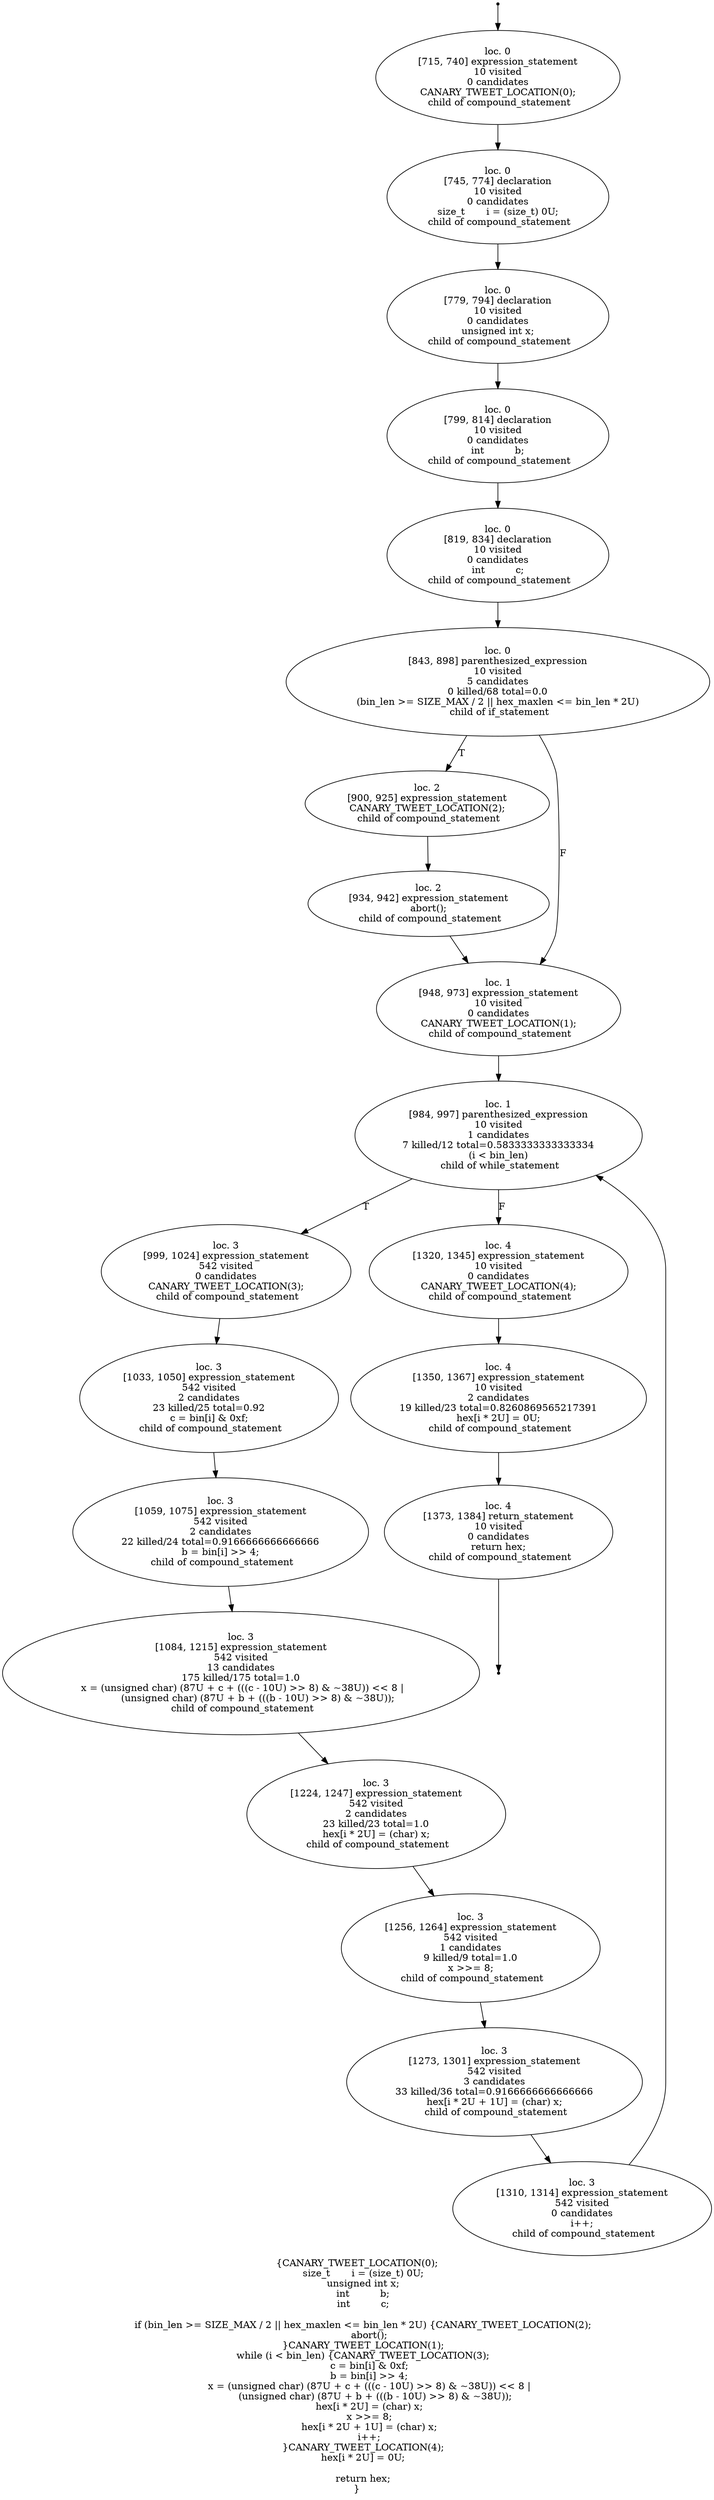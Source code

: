 digraph hydro_bin2hex_localised_3 {
	initial [shape=point]
	initial -> "loc. 0
[715, 740] expression_statement
10 visited
0 candidates
 CANARY_TWEET_LOCATION(0); 
 child of compound_statement"
	final [shape=point]
	"loc. 4
[1373, 1384] return_statement
10 visited
0 candidates
 return hex; 
 child of compound_statement" -> final
	"loc. 0
[715, 740] expression_statement
10 visited
0 candidates
 CANARY_TWEET_LOCATION(0); 
 child of compound_statement"
	"loc. 0
[715, 740] expression_statement
10 visited
0 candidates
 CANARY_TWEET_LOCATION(0); 
 child of compound_statement" -> "loc. 0
[745, 774] declaration
10 visited
0 candidates
 size_t       i = (size_t) 0U; 
 child of compound_statement"
	"loc. 0
[745, 774] declaration
10 visited
0 candidates
 size_t       i = (size_t) 0U; 
 child of compound_statement"
	"loc. 0
[745, 774] declaration
10 visited
0 candidates
 size_t       i = (size_t) 0U; 
 child of compound_statement" -> "loc. 0
[779, 794] declaration
10 visited
0 candidates
 unsigned int x; 
 child of compound_statement"
	"loc. 0
[779, 794] declaration
10 visited
0 candidates
 unsigned int x; 
 child of compound_statement"
	"loc. 0
[779, 794] declaration
10 visited
0 candidates
 unsigned int x; 
 child of compound_statement" -> "loc. 0
[799, 814] declaration
10 visited
0 candidates
 int          b; 
 child of compound_statement"
	"loc. 0
[799, 814] declaration
10 visited
0 candidates
 int          b; 
 child of compound_statement"
	"loc. 0
[799, 814] declaration
10 visited
0 candidates
 int          b; 
 child of compound_statement" -> "loc. 0
[819, 834] declaration
10 visited
0 candidates
 int          c; 
 child of compound_statement"
	"loc. 0
[819, 834] declaration
10 visited
0 candidates
 int          c; 
 child of compound_statement"
	"loc. 0
[819, 834] declaration
10 visited
0 candidates
 int          c; 
 child of compound_statement" -> "loc. 0
[843, 898] parenthesized_expression
10 visited
5 candidates
0 killed/68 total=0.0
 (bin_len >= SIZE_MAX / 2 || hex_maxlen <= bin_len * 2U) 
 child of if_statement"
	"loc. 0
[843, 898] parenthesized_expression
10 visited
5 candidates
0 killed/68 total=0.0
 (bin_len >= SIZE_MAX / 2 || hex_maxlen <= bin_len * 2U) 
 child of if_statement"
	"loc. 0
[843, 898] parenthesized_expression
10 visited
5 candidates
0 killed/68 total=0.0
 (bin_len >= SIZE_MAX / 2 || hex_maxlen <= bin_len * 2U) 
 child of if_statement" -> "loc. 2
[900, 925] expression_statement
 CANARY_TWEET_LOCATION(2); 
 child of compound_statement" [label=T]
	"loc. 0
[843, 898] parenthesized_expression
10 visited
5 candidates
0 killed/68 total=0.0
 (bin_len >= SIZE_MAX / 2 || hex_maxlen <= bin_len * 2U) 
 child of if_statement" -> "loc. 1
[948, 973] expression_statement
10 visited
0 candidates
 CANARY_TWEET_LOCATION(1); 
 child of compound_statement" [label=F]
	"loc. 2
[900, 925] expression_statement
 CANARY_TWEET_LOCATION(2); 
 child of compound_statement"
	"loc. 2
[900, 925] expression_statement
 CANARY_TWEET_LOCATION(2); 
 child of compound_statement" -> "loc. 2
[934, 942] expression_statement
 abort(); 
 child of compound_statement"
	"loc. 1
[948, 973] expression_statement
10 visited
0 candidates
 CANARY_TWEET_LOCATION(1); 
 child of compound_statement"
	"loc. 1
[948, 973] expression_statement
10 visited
0 candidates
 CANARY_TWEET_LOCATION(1); 
 child of compound_statement" -> "loc. 1
[984, 997] parenthesized_expression
10 visited
1 candidates
7 killed/12 total=0.5833333333333334
 (i < bin_len) 
 child of while_statement"
	"loc. 2
[934, 942] expression_statement
 abort(); 
 child of compound_statement"
	"loc. 2
[934, 942] expression_statement
 abort(); 
 child of compound_statement" -> "loc. 1
[948, 973] expression_statement
10 visited
0 candidates
 CANARY_TWEET_LOCATION(1); 
 child of compound_statement"
	"loc. 1
[984, 997] parenthesized_expression
10 visited
1 candidates
7 killed/12 total=0.5833333333333334
 (i < bin_len) 
 child of while_statement"
	"loc. 1
[984, 997] parenthesized_expression
10 visited
1 candidates
7 killed/12 total=0.5833333333333334
 (i < bin_len) 
 child of while_statement" -> "loc. 3
[999, 1024] expression_statement
542 visited
0 candidates
 CANARY_TWEET_LOCATION(3); 
 child of compound_statement" [label=T]
	"loc. 1
[984, 997] parenthesized_expression
10 visited
1 candidates
7 killed/12 total=0.5833333333333334
 (i < bin_len) 
 child of while_statement" -> "loc. 4
[1320, 1345] expression_statement
10 visited
0 candidates
 CANARY_TWEET_LOCATION(4); 
 child of compound_statement" [label=F]
	"loc. 3
[999, 1024] expression_statement
542 visited
0 candidates
 CANARY_TWEET_LOCATION(3); 
 child of compound_statement"
	"loc. 3
[999, 1024] expression_statement
542 visited
0 candidates
 CANARY_TWEET_LOCATION(3); 
 child of compound_statement" -> "loc. 3
[1033, 1050] expression_statement
542 visited
2 candidates
23 killed/25 total=0.92
 c = bin[i] & 0xf; 
 child of compound_statement"
	"loc. 4
[1320, 1345] expression_statement
10 visited
0 candidates
 CANARY_TWEET_LOCATION(4); 
 child of compound_statement"
	"loc. 4
[1320, 1345] expression_statement
10 visited
0 candidates
 CANARY_TWEET_LOCATION(4); 
 child of compound_statement" -> "loc. 4
[1350, 1367] expression_statement
10 visited
2 candidates
19 killed/23 total=0.8260869565217391
 hex[i * 2U] = 0U; 
 child of compound_statement"
	"loc. 3
[1310, 1314] expression_statement
542 visited
0 candidates
 i++; 
 child of compound_statement"
	"loc. 3
[1310, 1314] expression_statement
542 visited
0 candidates
 i++; 
 child of compound_statement" -> "loc. 1
[984, 997] parenthesized_expression
10 visited
1 candidates
7 killed/12 total=0.5833333333333334
 (i < bin_len) 
 child of while_statement"
	"loc. 3
[1033, 1050] expression_statement
542 visited
2 candidates
23 killed/25 total=0.92
 c = bin[i] & 0xf; 
 child of compound_statement"
	"loc. 3
[1033, 1050] expression_statement
542 visited
2 candidates
23 killed/25 total=0.92
 c = bin[i] & 0xf; 
 child of compound_statement" -> "loc. 3
[1059, 1075] expression_statement
542 visited
2 candidates
22 killed/24 total=0.9166666666666666
 b = bin[i] >> 4; 
 child of compound_statement"
	"loc. 3
[1059, 1075] expression_statement
542 visited
2 candidates
22 killed/24 total=0.9166666666666666
 b = bin[i] >> 4; 
 child of compound_statement"
	"loc. 3
[1059, 1075] expression_statement
542 visited
2 candidates
22 killed/24 total=0.9166666666666666
 b = bin[i] >> 4; 
 child of compound_statement" -> "loc. 3
[1084, 1215] expression_statement
542 visited
13 candidates
175 killed/175 total=1.0
 x = (unsigned char) (87U + c + (((c - 10U) >> 8) & ~38U)) << 8 |
            (unsigned char) (87U + b + (((b - 10U) >> 8) & ~38U)); 
 child of compound_statement"
	"loc. 3
[1084, 1215] expression_statement
542 visited
13 candidates
175 killed/175 total=1.0
 x = (unsigned char) (87U + c + (((c - 10U) >> 8) & ~38U)) << 8 |
            (unsigned char) (87U + b + (((b - 10U) >> 8) & ~38U)); 
 child of compound_statement"
	"loc. 3
[1084, 1215] expression_statement
542 visited
13 candidates
175 killed/175 total=1.0
 x = (unsigned char) (87U + c + (((c - 10U) >> 8) & ~38U)) << 8 |
            (unsigned char) (87U + b + (((b - 10U) >> 8) & ~38U)); 
 child of compound_statement" -> "loc. 3
[1224, 1247] expression_statement
542 visited
2 candidates
23 killed/23 total=1.0
 hex[i * 2U] = (char) x; 
 child of compound_statement"
	"loc. 3
[1224, 1247] expression_statement
542 visited
2 candidates
23 killed/23 total=1.0
 hex[i * 2U] = (char) x; 
 child of compound_statement"
	"loc. 3
[1224, 1247] expression_statement
542 visited
2 candidates
23 killed/23 total=1.0
 hex[i * 2U] = (char) x; 
 child of compound_statement" -> "loc. 3
[1256, 1264] expression_statement
542 visited
1 candidates
9 killed/9 total=1.0
 x >>= 8; 
 child of compound_statement"
	"loc. 3
[1256, 1264] expression_statement
542 visited
1 candidates
9 killed/9 total=1.0
 x >>= 8; 
 child of compound_statement"
	"loc. 3
[1256, 1264] expression_statement
542 visited
1 candidates
9 killed/9 total=1.0
 x >>= 8; 
 child of compound_statement" -> "loc. 3
[1273, 1301] expression_statement
542 visited
3 candidates
33 killed/36 total=0.9166666666666666
 hex[i * 2U + 1U] = (char) x; 
 child of compound_statement"
	"loc. 3
[1273, 1301] expression_statement
542 visited
3 candidates
33 killed/36 total=0.9166666666666666
 hex[i * 2U + 1U] = (char) x; 
 child of compound_statement"
	"loc. 3
[1273, 1301] expression_statement
542 visited
3 candidates
33 killed/36 total=0.9166666666666666
 hex[i * 2U + 1U] = (char) x; 
 child of compound_statement" -> "loc. 3
[1310, 1314] expression_statement
542 visited
0 candidates
 i++; 
 child of compound_statement"
	"loc. 4
[1350, 1367] expression_statement
10 visited
2 candidates
19 killed/23 total=0.8260869565217391
 hex[i * 2U] = 0U; 
 child of compound_statement"
	"loc. 4
[1350, 1367] expression_statement
10 visited
2 candidates
19 killed/23 total=0.8260869565217391
 hex[i * 2U] = 0U; 
 child of compound_statement" -> "loc. 4
[1373, 1384] return_statement
10 visited
0 candidates
 return hex; 
 child of compound_statement"
	"loc. 4
[1373, 1384] return_statement
10 visited
0 candidates
 return hex; 
 child of compound_statement"
	label="{CANARY_TWEET_LOCATION(0);
    size_t       i = (size_t) 0U;
    unsigned int x;
    int          b;
    int          c;

    if (bin_len >= SIZE_MAX / 2 || hex_maxlen <= bin_len * 2U) {CANARY_TWEET_LOCATION(2);
        abort();
    }CANARY_TWEET_LOCATION(1);
    while (i < bin_len) {CANARY_TWEET_LOCATION(3);
        c = bin[i] & 0xf;
        b = bin[i] >> 4;
        x = (unsigned char) (87U + c + (((c - 10U) >> 8) & ~38U)) << 8 |
            (unsigned char) (87U + b + (((b - 10U) >> 8) & ~38U));
        hex[i * 2U] = (char) x;
        x >>= 8;
        hex[i * 2U + 1U] = (char) x;
        i++;
    }CANARY_TWEET_LOCATION(4);
    hex[i * 2U] = 0U;

    return hex;
}"
}
